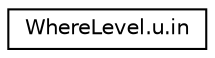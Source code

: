digraph "Graphical Class Hierarchy"
{
 // LATEX_PDF_SIZE
  edge [fontname="Helvetica",fontsize="10",labelfontname="Helvetica",labelfontsize="10"];
  node [fontname="Helvetica",fontsize="10",shape=record];
  rankdir="LR";
  Node0 [label="WhereLevel.u.in",height=0.2,width=0.4,color="black", fillcolor="white", style="filled",URL="$db/d1b/sqlite3_8c.html#d8/d9b/structWhereLevel_8u_8in",tooltip=" "];
}
